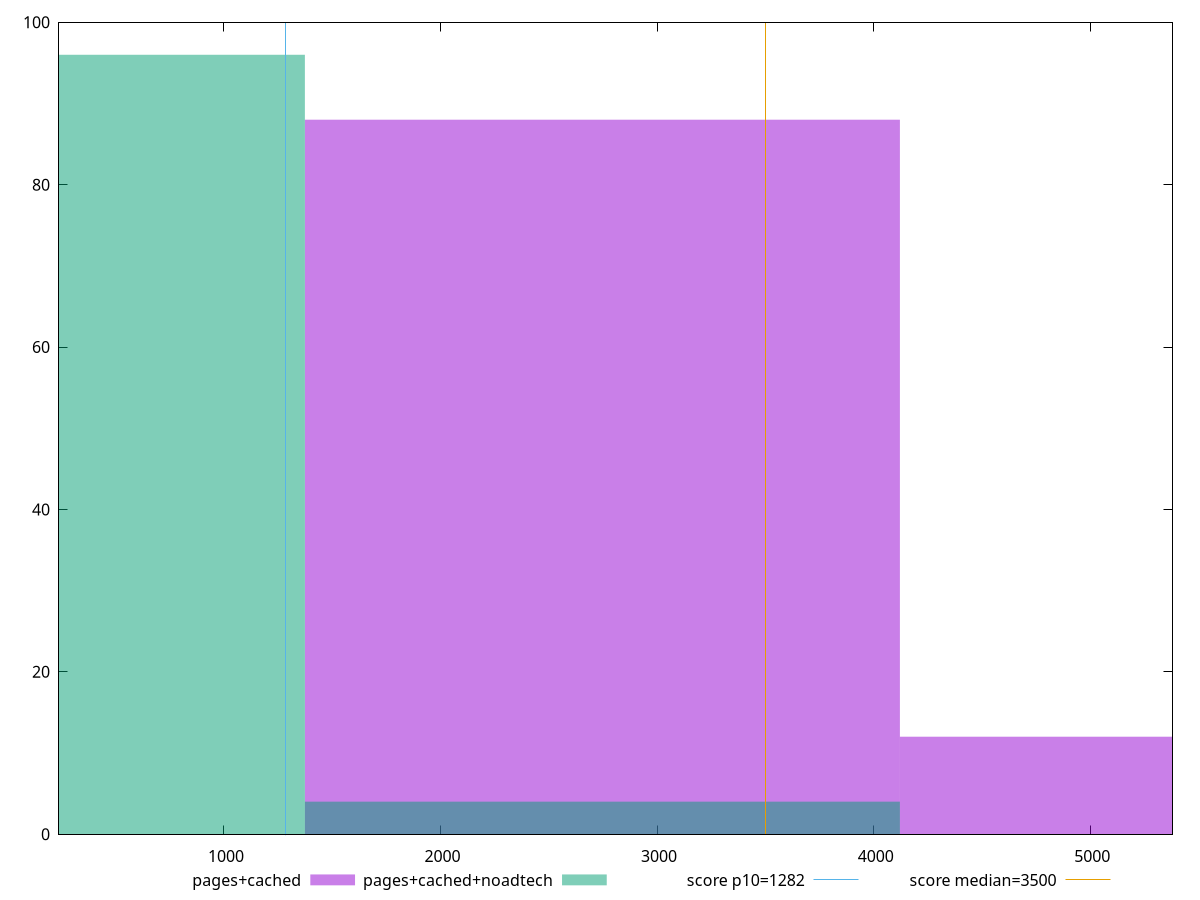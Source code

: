 reset

$pagesCached <<EOF
2747.3262633049976 88
5494.652526609995 12
EOF

$pagesCachedNoadtech <<EOF
0 96
2747.3262633049976 4
EOF

set key outside below
set boxwidth 2747.3262633049976
set xrange [238.328:5379.676]
set yrange [0:100]
set trange [0:100]
set style fill transparent solid 0.5 noborder

set parametric
set terminal svg size 640, 500 enhanced background rgb 'white'
set output "report_00015_2021-02-09T16-11-33.973Z/bootup-time/comparison/histogram/1_vs_2.svg"

plot $pagesCached title "pages+cached" with boxes, \
     $pagesCachedNoadtech title "pages+cached+noadtech" with boxes, \
     1282,t title "score p10=1282", \
     3500,t title "score median=3500"

reset
